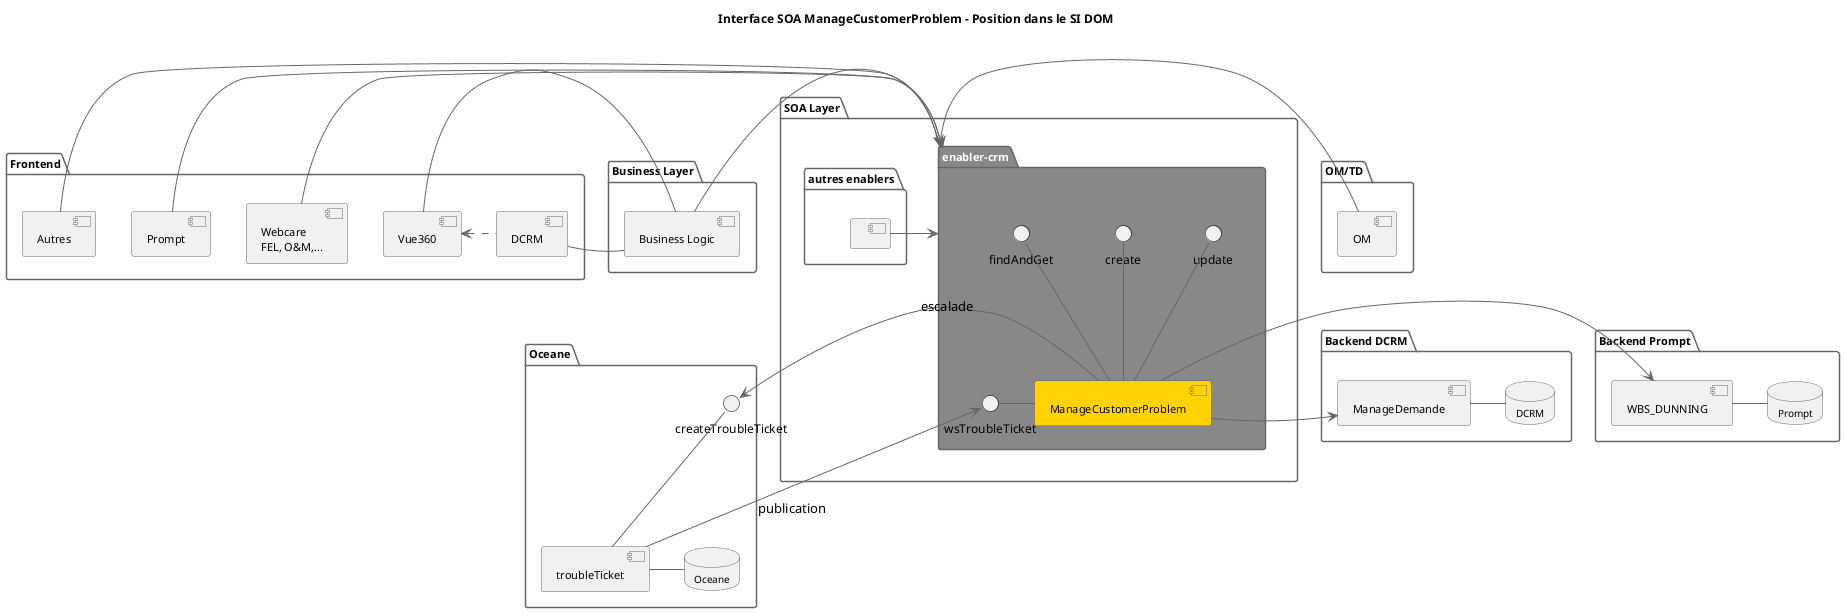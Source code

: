 @startuml
title Interface SOA ManageCustomerProblem - Position dans le SI DOM
 
skinparam titleFontSize 12
 
skinparam Actor {
fontName arial
borderColor #666666
backgroundColor #FEDE00
fontColor black
fontSize 12
}
 
skinparam component {
arrowColor #666666
borderColor #666666
fontSize 11
}
skinparam package {
borderColor #666666
fontSize 11
}
skinparam interface {
borderColor black
fontSize 12
}
skinparam node {
fontSize 11
}
skinparam database {
borderColor #666666
fontSize 10
}
 
skinparam note {
fontSize 11
fontColor white
backgroundColor #45B8EF
borderColor white
}
 
package "Frontend" {
[DCRM]
[Vue360]
[Webcare\nFEL, O&M,...] as SELFCARE
[Prompt]
[Autres]
}
[DCRM] .left.> [Vue360]
 
package "Business Layer" {
[Business Logic] as BL
}
 
[Vue360] - BL
[DCRM] - BL

package "SOA Layer" as SOA {
package "<color:white>enabler-crm" as ecrm #888888 {
[ManageCustomerProblem] #FFD200
interface findAndGet
interface create
interface update
interface wsTroubleTicket
ManageCustomerProblem -up- findAndGet
ManageCustomerProblem -up- create
ManageCustomerProblem -up- update
ManageCustomerProblem -left- wsTroubleTicket
}
package "autres enablers" {
[ ]
}
}
package "OM/TD" as OMTD {
[OM]
}

BL -> ecrm
SELFCARE -> ecrm
Prompt -> ecrm
Autres -> ecrm
[ ] -> ecrm
OM -> ecrm

package "Backend DCRM" {
[ManageDemande]
database DCRM as DCRMDB
ManageDemande - DCRMDB
}
ManageCustomerProblem -> ManageDemande
package "Backend Prompt" {
[WBS_DUNNING]
database Prompt as PROMPTDB
WBS_DUNNING - PROMPTDB
}
 
ManageCustomerProblem -> WBS_DUNNING
 
package Oceane {
[troubleTicket]
interface createTroubleTicket
troubleTicket -up- createTroubleTicket
database Oceane as OCEANEDB
troubleTicket - OCEANEDB
}
 
ManageCustomerProblem -> createTroubleTicket : escalade
troubleTicket -> wsTroubleTicket : publication

@enduml
 
